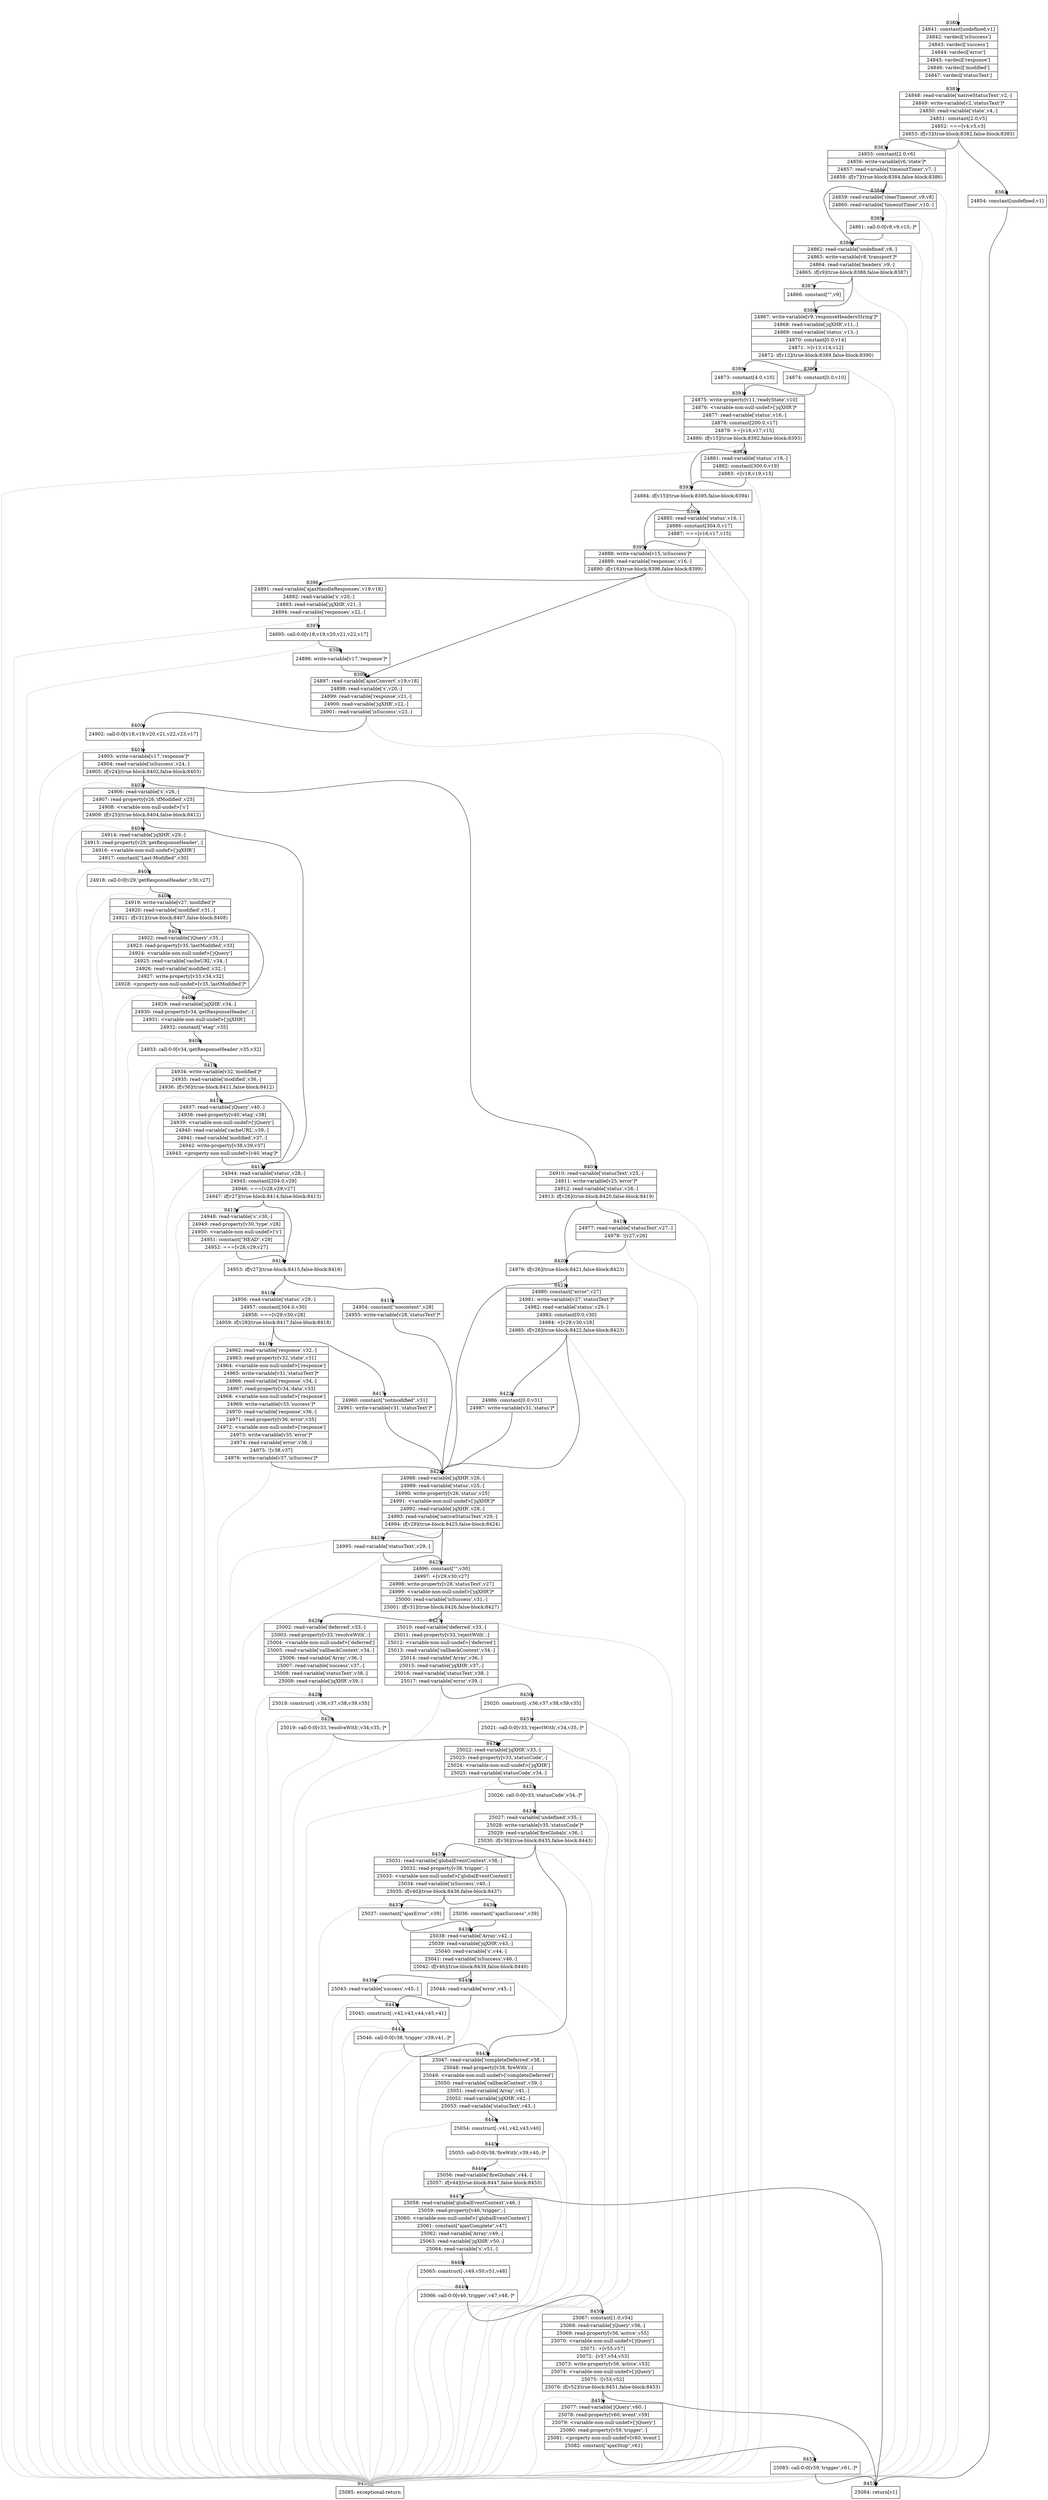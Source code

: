 digraph {
rankdir="TD"
BB_entry522[shape=none,label=""];
BB_entry522 -> BB8380 [tailport=s, headport=n, headlabel="    8380"]
BB8380 [shape=record label="{24841: constant[undefined,v1]|24842: vardecl['isSuccess']|24843: vardecl['success']|24844: vardecl['error']|24845: vardecl['response']|24846: vardecl['modified']|24847: vardecl['statusText']}" ] 
BB8380 -> BB8381 [tailport=s, headport=n, headlabel="      8381"]
BB8381 [shape=record label="{24848: read-variable['nativeStatusText',v2,-]|24849: write-variable[v2,'statusText']*|24850: read-variable['state',v4,-]|24851: constant[2.0,v5]|24852: ===[v4,v5,v3]|24853: if[v3](true-block:8382,false-block:8383)}" ] 
BB8381 -> BB8382 [tailport=s, headport=n, headlabel="      8382"]
BB8381 -> BB8383 [tailport=s, headport=n, headlabel="      8383"]
BB8381 -> BB8454 [tailport=s, headport=n, color=gray, headlabel="      8454"]
BB8382 [shape=record label="{24854: constant[undefined,v1]}" ] 
BB8382 -> BB8453 [tailport=s, headport=n, headlabel="      8453"]
BB8383 [shape=record label="{24855: constant[2.0,v6]|24856: write-variable[v6,'state']*|24857: read-variable['timeoutTimer',v7,-]|24858: if[v7](true-block:8384,false-block:8386)}" ] 
BB8383 -> BB8384 [tailport=s, headport=n, headlabel="      8384"]
BB8383 -> BB8386 [tailport=s, headport=n, headlabel="      8386"]
BB8383 -> BB8454 [tailport=s, headport=n, color=gray]
BB8384 [shape=record label="{24859: read-variable['clearTimeout',v9,v8]|24860: read-variable['timeoutTimer',v10,-]}" ] 
BB8384 -> BB8385 [tailport=s, headport=n, headlabel="      8385"]
BB8384 -> BB8454 [tailport=s, headport=n, color=gray]
BB8385 [shape=record label="{24861: call-0:0[v8,v9,v10,-]*}" ] 
BB8385 -> BB8386 [tailport=s, headport=n]
BB8385 -> BB8454 [tailport=s, headport=n, color=gray]
BB8386 [shape=record label="{24862: read-variable['undefined',v8,-]|24863: write-variable[v8,'transport']*|24864: read-variable['headers',v9,-]|24865: if[v9](true-block:8388,false-block:8387)}" ] 
BB8386 -> BB8388 [tailport=s, headport=n, headlabel="      8388"]
BB8386 -> BB8387 [tailport=s, headport=n, headlabel="      8387"]
BB8386 -> BB8454 [tailport=s, headport=n, color=gray]
BB8387 [shape=record label="{24866: constant[\"\",v9]}" ] 
BB8387 -> BB8388 [tailport=s, headport=n]
BB8388 [shape=record label="{24867: write-variable[v9,'responseHeadersString']*|24868: read-variable['jqXHR',v11,-]|24869: read-variable['status',v13,-]|24870: constant[0.0,v14]|24871: \>[v13,v14,v12]|24872: if[v12](true-block:8389,false-block:8390)}" ] 
BB8388 -> BB8389 [tailport=s, headport=n, headlabel="      8389"]
BB8388 -> BB8390 [tailport=s, headport=n, headlabel="      8390"]
BB8388 -> BB8454 [tailport=s, headport=n, color=gray]
BB8389 [shape=record label="{24873: constant[4.0,v10]}" ] 
BB8389 -> BB8391 [tailport=s, headport=n, headlabel="      8391"]
BB8390 [shape=record label="{24874: constant[0.0,v10]}" ] 
BB8390 -> BB8391 [tailport=s, headport=n]
BB8391 [shape=record label="{24875: write-property[v11,'readyState',v10]|24876: \<variable-non-null-undef\>['jqXHR']*|24877: read-variable['status',v16,-]|24878: constant[200.0,v17]|24879: \>=[v16,v17,v15]|24880: if[v15](true-block:8392,false-block:8393)}" ] 
BB8391 -> BB8393 [tailport=s, headport=n, headlabel="      8393"]
BB8391 -> BB8392 [tailport=s, headport=n, headlabel="      8392"]
BB8391 -> BB8454 [tailport=s, headport=n, color=gray]
BB8392 [shape=record label="{24881: read-variable['status',v18,-]|24882: constant[300.0,v19]|24883: \<[v18,v19,v15]}" ] 
BB8392 -> BB8393 [tailport=s, headport=n]
BB8392 -> BB8454 [tailport=s, headport=n, color=gray]
BB8393 [shape=record label="{24884: if[v15](true-block:8395,false-block:8394)}" ] 
BB8393 -> BB8395 [tailport=s, headport=n, headlabel="      8395"]
BB8393 -> BB8394 [tailport=s, headport=n, headlabel="      8394"]
BB8394 [shape=record label="{24885: read-variable['status',v16,-]|24886: constant[304.0,v17]|24887: ===[v16,v17,v15]}" ] 
BB8394 -> BB8395 [tailport=s, headport=n]
BB8394 -> BB8454 [tailport=s, headport=n, color=gray]
BB8395 [shape=record label="{24888: write-variable[v15,'isSuccess']*|24889: read-variable['responses',v16,-]|24890: if[v16](true-block:8396,false-block:8399)}" ] 
BB8395 -> BB8396 [tailport=s, headport=n, headlabel="      8396"]
BB8395 -> BB8399 [tailport=s, headport=n, headlabel="      8399"]
BB8395 -> BB8454 [tailport=s, headport=n, color=gray]
BB8396 [shape=record label="{24891: read-variable['ajaxHandleResponses',v19,v18]|24892: read-variable['s',v20,-]|24893: read-variable['jqXHR',v21,-]|24894: read-variable['responses',v22,-]}" ] 
BB8396 -> BB8397 [tailport=s, headport=n, headlabel="      8397"]
BB8396 -> BB8454 [tailport=s, headport=n, color=gray]
BB8397 [shape=record label="{24895: call-0:0[v18,v19,v20,v21,v22,v17]}" ] 
BB8397 -> BB8398 [tailport=s, headport=n, headlabel="      8398"]
BB8397 -> BB8454 [tailport=s, headport=n, color=gray]
BB8398 [shape=record label="{24896: write-variable[v17,'response']*}" ] 
BB8398 -> BB8399 [tailport=s, headport=n]
BB8399 [shape=record label="{24897: read-variable['ajaxConvert',v19,v18]|24898: read-variable['s',v20,-]|24899: read-variable['response',v21,-]|24900: read-variable['jqXHR',v22,-]|24901: read-variable['isSuccess',v23,-]}" ] 
BB8399 -> BB8400 [tailport=s, headport=n, headlabel="      8400"]
BB8399 -> BB8454 [tailport=s, headport=n, color=gray]
BB8400 [shape=record label="{24902: call-0:0[v18,v19,v20,v21,v22,v23,v17]}" ] 
BB8400 -> BB8401 [tailport=s, headport=n, headlabel="      8401"]
BB8400 -> BB8454 [tailport=s, headport=n, color=gray]
BB8401 [shape=record label="{24903: write-variable[v17,'response']*|24904: read-variable['isSuccess',v24,-]|24905: if[v24](true-block:8402,false-block:8403)}" ] 
BB8401 -> BB8402 [tailport=s, headport=n, headlabel="      8402"]
BB8401 -> BB8403 [tailport=s, headport=n, headlabel="      8403"]
BB8401 -> BB8454 [tailport=s, headport=n, color=gray]
BB8402 [shape=record label="{24906: read-variable['s',v26,-]|24907: read-property[v26,'ifModified',v25]|24908: \<variable-non-null-undef\>['s']|24909: if[v25](true-block:8404,false-block:8412)}" ] 
BB8402 -> BB8404 [tailport=s, headport=n, headlabel="      8404"]
BB8402 -> BB8412 [tailport=s, headport=n, headlabel="      8412"]
BB8402 -> BB8454 [tailport=s, headport=n, color=gray]
BB8403 [shape=record label="{24910: read-variable['statusText',v25,-]|24911: write-variable[v25,'error']*|24912: read-variable['status',v26,-]|24913: if[v26](true-block:8420,false-block:8419)}" ] 
BB8403 -> BB8420 [tailport=s, headport=n, headlabel="      8420"]
BB8403 -> BB8419 [tailport=s, headport=n, headlabel="      8419"]
BB8403 -> BB8454 [tailport=s, headport=n, color=gray]
BB8404 [shape=record label="{24914: read-variable['jqXHR',v29,-]|24915: read-property[v29,'getResponseHeader',-]|24916: \<variable-non-null-undef\>['jqXHR']|24917: constant[\"Last-Modified\",v30]}" ] 
BB8404 -> BB8405 [tailport=s, headport=n, headlabel="      8405"]
BB8404 -> BB8454 [tailport=s, headport=n, color=gray]
BB8405 [shape=record label="{24918: call-0:0[v29,'getResponseHeader',v30,v27]}" ] 
BB8405 -> BB8406 [tailport=s, headport=n, headlabel="      8406"]
BB8405 -> BB8454 [tailport=s, headport=n, color=gray]
BB8406 [shape=record label="{24919: write-variable[v27,'modified']*|24920: read-variable['modified',v31,-]|24921: if[v31](true-block:8407,false-block:8408)}" ] 
BB8406 -> BB8407 [tailport=s, headport=n, headlabel="      8407"]
BB8406 -> BB8408 [tailport=s, headport=n, headlabel="      8408"]
BB8406 -> BB8454 [tailport=s, headport=n, color=gray]
BB8407 [shape=record label="{24922: read-variable['jQuery',v35,-]|24923: read-property[v35,'lastModified',v33]|24924: \<variable-non-null-undef\>['jQuery']|24925: read-variable['cacheURL',v34,-]|24926: read-variable['modified',v32,-]|24927: write-property[v33,v34,v32]|24928: \<property-non-null-undef\>[v35,'lastModified']*}" ] 
BB8407 -> BB8408 [tailport=s, headport=n]
BB8407 -> BB8454 [tailport=s, headport=n, color=gray]
BB8408 [shape=record label="{24929: read-variable['jqXHR',v34,-]|24930: read-property[v34,'getResponseHeader',-]|24931: \<variable-non-null-undef\>['jqXHR']|24932: constant[\"etag\",v35]}" ] 
BB8408 -> BB8409 [tailport=s, headport=n, headlabel="      8409"]
BB8408 -> BB8454 [tailport=s, headport=n, color=gray]
BB8409 [shape=record label="{24933: call-0:0[v34,'getResponseHeader',v35,v32]}" ] 
BB8409 -> BB8410 [tailport=s, headport=n, headlabel="      8410"]
BB8409 -> BB8454 [tailport=s, headport=n, color=gray]
BB8410 [shape=record label="{24934: write-variable[v32,'modified']*|24935: read-variable['modified',v36,-]|24936: if[v36](true-block:8411,false-block:8412)}" ] 
BB8410 -> BB8411 [tailport=s, headport=n, headlabel="      8411"]
BB8410 -> BB8412 [tailport=s, headport=n]
BB8410 -> BB8454 [tailport=s, headport=n, color=gray]
BB8411 [shape=record label="{24937: read-variable['jQuery',v40,-]|24938: read-property[v40,'etag',v38]|24939: \<variable-non-null-undef\>['jQuery']|24940: read-variable['cacheURL',v39,-]|24941: read-variable['modified',v37,-]|24942: write-property[v38,v39,v37]|24943: \<property-non-null-undef\>[v40,'etag']*}" ] 
BB8411 -> BB8412 [tailport=s, headport=n]
BB8411 -> BB8454 [tailport=s, headport=n, color=gray]
BB8412 [shape=record label="{24944: read-variable['status',v28,-]|24945: constant[204.0,v29]|24946: ===[v28,v29,v27]|24947: if[v27](true-block:8414,false-block:8413)}" ] 
BB8412 -> BB8414 [tailport=s, headport=n, headlabel="      8414"]
BB8412 -> BB8413 [tailport=s, headport=n, headlabel="      8413"]
BB8412 -> BB8454 [tailport=s, headport=n, color=gray]
BB8413 [shape=record label="{24948: read-variable['s',v30,-]|24949: read-property[v30,'type',v28]|24950: \<variable-non-null-undef\>['s']|24951: constant[\"HEAD\",v29]|24952: ===[v28,v29,v27]}" ] 
BB8413 -> BB8414 [tailport=s, headport=n]
BB8413 -> BB8454 [tailport=s, headport=n, color=gray]
BB8414 [shape=record label="{24953: if[v27](true-block:8415,false-block:8416)}" ] 
BB8414 -> BB8415 [tailport=s, headport=n, headlabel="      8415"]
BB8414 -> BB8416 [tailport=s, headport=n, headlabel="      8416"]
BB8415 [shape=record label="{24954: constant[\"nocontent\",v28]|24955: write-variable[v28,'statusText']*}" ] 
BB8415 -> BB8423 [tailport=s, headport=n, headlabel="      8423"]
BB8416 [shape=record label="{24956: read-variable['status',v29,-]|24957: constant[304.0,v30]|24958: ===[v29,v30,v28]|24959: if[v28](true-block:8417,false-block:8418)}" ] 
BB8416 -> BB8417 [tailport=s, headport=n, headlabel="      8417"]
BB8416 -> BB8418 [tailport=s, headport=n, headlabel="      8418"]
BB8416 -> BB8454 [tailport=s, headport=n, color=gray]
BB8417 [shape=record label="{24960: constant[\"notmodified\",v31]|24961: write-variable[v31,'statusText']*}" ] 
BB8417 -> BB8423 [tailport=s, headport=n]
BB8418 [shape=record label="{24962: read-variable['response',v32,-]|24963: read-property[v32,'state',v31]|24964: \<variable-non-null-undef\>['response']|24965: write-variable[v31,'statusText']*|24966: read-variable['response',v34,-]|24967: read-property[v34,'data',v33]|24968: \<variable-non-null-undef\>['response']|24969: write-variable[v33,'success']*|24970: read-variable['response',v36,-]|24971: read-property[v36,'error',v35]|24972: \<variable-non-null-undef\>['response']|24973: write-variable[v35,'error']*|24974: read-variable['error',v38,-]|24975: ![v38,v37]|24976: write-variable[v37,'isSuccess']*}" ] 
BB8418 -> BB8423 [tailport=s, headport=n]
BB8418 -> BB8454 [tailport=s, headport=n, color=gray]
BB8419 [shape=record label="{24977: read-variable['statusText',v27,-]|24978: ![v27,v26]}" ] 
BB8419 -> BB8420 [tailport=s, headport=n]
BB8419 -> BB8454 [tailport=s, headport=n, color=gray]
BB8420 [shape=record label="{24979: if[v26](true-block:8421,false-block:8423)}" ] 
BB8420 -> BB8421 [tailport=s, headport=n, headlabel="      8421"]
BB8420 -> BB8423 [tailport=s, headport=n]
BB8421 [shape=record label="{24980: constant[\"error\",v27]|24981: write-variable[v27,'statusText']*|24982: read-variable['status',v29,-]|24983: constant[0.0,v30]|24984: \<[v29,v30,v28]|24985: if[v28](true-block:8422,false-block:8423)}" ] 
BB8421 -> BB8422 [tailport=s, headport=n, headlabel="      8422"]
BB8421 -> BB8423 [tailport=s, headport=n]
BB8421 -> BB8454 [tailport=s, headport=n, color=gray]
BB8422 [shape=record label="{24986: constant[0.0,v31]|24987: write-variable[v31,'status']*}" ] 
BB8422 -> BB8423 [tailport=s, headport=n]
BB8423 [shape=record label="{24988: read-variable['jqXHR',v26,-]|24989: read-variable['status',v25,-]|24990: write-property[v26,'status',v25]|24991: \<variable-non-null-undef\>['jqXHR']*|24992: read-variable['jqXHR',v28,-]|24993: read-variable['nativeStatusText',v29,-]|24994: if[v29](true-block:8425,false-block:8424)}" ] 
BB8423 -> BB8425 [tailport=s, headport=n, headlabel="      8425"]
BB8423 -> BB8424 [tailport=s, headport=n, headlabel="      8424"]
BB8423 -> BB8454 [tailport=s, headport=n, color=gray]
BB8424 [shape=record label="{24995: read-variable['statusText',v29,-]}" ] 
BB8424 -> BB8425 [tailport=s, headport=n]
BB8424 -> BB8454 [tailport=s, headport=n, color=gray]
BB8425 [shape=record label="{24996: constant[\"\",v30]|24997: +[v29,v30,v27]|24998: write-property[v28,'statusText',v27]|24999: \<variable-non-null-undef\>['jqXHR']*|25000: read-variable['isSuccess',v31,-]|25001: if[v31](true-block:8426,false-block:8427)}" ] 
BB8425 -> BB8426 [tailport=s, headport=n, headlabel="      8426"]
BB8425 -> BB8427 [tailport=s, headport=n, headlabel="      8427"]
BB8425 -> BB8454 [tailport=s, headport=n, color=gray]
BB8426 [shape=record label="{25002: read-variable['deferred',v33,-]|25003: read-property[v33,'resolveWith',-]|25004: \<variable-non-null-undef\>['deferred']|25005: read-variable['callbackContext',v34,-]|25006: read-variable['Array',v36,-]|25007: read-variable['success',v37,-]|25008: read-variable['statusText',v38,-]|25009: read-variable['jqXHR',v39,-]}" ] 
BB8426 -> BB8428 [tailport=s, headport=n, headlabel="      8428"]
BB8426 -> BB8454 [tailport=s, headport=n, color=gray]
BB8427 [shape=record label="{25010: read-variable['deferred',v33,-]|25011: read-property[v33,'rejectWith',-]|25012: \<variable-non-null-undef\>['deferred']|25013: read-variable['callbackContext',v34,-]|25014: read-variable['Array',v36,-]|25015: read-variable['jqXHR',v37,-]|25016: read-variable['statusText',v38,-]|25017: read-variable['error',v39,-]}" ] 
BB8427 -> BB8430 [tailport=s, headport=n, headlabel="      8430"]
BB8427 -> BB8454 [tailport=s, headport=n, color=gray]
BB8428 [shape=record label="{25018: construct[-,v36,v37,v38,v39,v35]}" ] 
BB8428 -> BB8429 [tailport=s, headport=n, headlabel="      8429"]
BB8428 -> BB8454 [tailport=s, headport=n, color=gray]
BB8429 [shape=record label="{25019: call-0:0[v33,'resolveWith',v34,v35,-]*}" ] 
BB8429 -> BB8432 [tailport=s, headport=n, headlabel="      8432"]
BB8429 -> BB8454 [tailport=s, headport=n, color=gray]
BB8430 [shape=record label="{25020: construct[-,v36,v37,v38,v39,v35]}" ] 
BB8430 -> BB8431 [tailport=s, headport=n, headlabel="      8431"]
BB8430 -> BB8454 [tailport=s, headport=n, color=gray]
BB8431 [shape=record label="{25021: call-0:0[v33,'rejectWith',v34,v35,-]*}" ] 
BB8431 -> BB8432 [tailport=s, headport=n]
BB8431 -> BB8454 [tailport=s, headport=n, color=gray]
BB8432 [shape=record label="{25022: read-variable['jqXHR',v33,-]|25023: read-property[v33,'statusCode',-]|25024: \<variable-non-null-undef\>['jqXHR']|25025: read-variable['statusCode',v34,-]}" ] 
BB8432 -> BB8433 [tailport=s, headport=n, headlabel="      8433"]
BB8432 -> BB8454 [tailport=s, headport=n, color=gray]
BB8433 [shape=record label="{25026: call-0:0[v33,'statusCode',v34,-]*}" ] 
BB8433 -> BB8434 [tailport=s, headport=n, headlabel="      8434"]
BB8433 -> BB8454 [tailport=s, headport=n, color=gray]
BB8434 [shape=record label="{25027: read-variable['undefined',v35,-]|25028: write-variable[v35,'statusCode']*|25029: read-variable['fireGlobals',v36,-]|25030: if[v36](true-block:8435,false-block:8443)}" ] 
BB8434 -> BB8435 [tailport=s, headport=n, headlabel="      8435"]
BB8434 -> BB8443 [tailport=s, headport=n, headlabel="      8443"]
BB8434 -> BB8454 [tailport=s, headport=n, color=gray]
BB8435 [shape=record label="{25031: read-variable['globalEventContext',v38,-]|25032: read-property[v38,'trigger',-]|25033: \<variable-non-null-undef\>['globalEventContext']|25034: read-variable['isSuccess',v40,-]|25035: if[v40](true-block:8436,false-block:8437)}" ] 
BB8435 -> BB8436 [tailport=s, headport=n, headlabel="      8436"]
BB8435 -> BB8437 [tailport=s, headport=n, headlabel="      8437"]
BB8435 -> BB8454 [tailport=s, headport=n, color=gray]
BB8436 [shape=record label="{25036: constant[\"ajaxSuccess\",v39]}" ] 
BB8436 -> BB8438 [tailport=s, headport=n, headlabel="      8438"]
BB8437 [shape=record label="{25037: constant[\"ajaxError\",v39]}" ] 
BB8437 -> BB8438 [tailport=s, headport=n]
BB8438 [shape=record label="{25038: read-variable['Array',v42,-]|25039: read-variable['jqXHR',v43,-]|25040: read-variable['s',v44,-]|25041: read-variable['isSuccess',v46,-]|25042: if[v46](true-block:8439,false-block:8440)}" ] 
BB8438 -> BB8439 [tailport=s, headport=n, headlabel="      8439"]
BB8438 -> BB8440 [tailport=s, headport=n, headlabel="      8440"]
BB8438 -> BB8454 [tailport=s, headport=n, color=gray]
BB8439 [shape=record label="{25043: read-variable['success',v45,-]}" ] 
BB8439 -> BB8441 [tailport=s, headport=n, headlabel="      8441"]
BB8439 -> BB8454 [tailport=s, headport=n, color=gray]
BB8440 [shape=record label="{25044: read-variable['error',v45,-]}" ] 
BB8440 -> BB8441 [tailport=s, headport=n]
BB8440 -> BB8454 [tailport=s, headport=n, color=gray]
BB8441 [shape=record label="{25045: construct[-,v42,v43,v44,v45,v41]}" ] 
BB8441 -> BB8442 [tailport=s, headport=n, headlabel="      8442"]
BB8441 -> BB8454 [tailport=s, headport=n, color=gray]
BB8442 [shape=record label="{25046: call-0:0[v38,'trigger',v39,v41,-]*}" ] 
BB8442 -> BB8443 [tailport=s, headport=n]
BB8442 -> BB8454 [tailport=s, headport=n, color=gray]
BB8443 [shape=record label="{25047: read-variable['completeDeferred',v38,-]|25048: read-property[v38,'fireWith',-]|25049: \<variable-non-null-undef\>['completeDeferred']|25050: read-variable['callbackContext',v39,-]|25051: read-variable['Array',v41,-]|25052: read-variable['jqXHR',v42,-]|25053: read-variable['statusText',v43,-]}" ] 
BB8443 -> BB8444 [tailport=s, headport=n, headlabel="      8444"]
BB8443 -> BB8454 [tailport=s, headport=n, color=gray]
BB8444 [shape=record label="{25054: construct[-,v41,v42,v43,v40]}" ] 
BB8444 -> BB8445 [tailport=s, headport=n, headlabel="      8445"]
BB8444 -> BB8454 [tailport=s, headport=n, color=gray]
BB8445 [shape=record label="{25055: call-0:0[v38,'fireWith',v39,v40,-]*}" ] 
BB8445 -> BB8446 [tailport=s, headport=n, headlabel="      8446"]
BB8445 -> BB8454 [tailport=s, headport=n, color=gray]
BB8446 [shape=record label="{25056: read-variable['fireGlobals',v44,-]|25057: if[v44](true-block:8447,false-block:8453)}" ] 
BB8446 -> BB8447 [tailport=s, headport=n, headlabel="      8447"]
BB8446 -> BB8453 [tailport=s, headport=n]
BB8446 -> BB8454 [tailport=s, headport=n, color=gray]
BB8447 [shape=record label="{25058: read-variable['globalEventContext',v46,-]|25059: read-property[v46,'trigger',-]|25060: \<variable-non-null-undef\>['globalEventContext']|25061: constant[\"ajaxComplete\",v47]|25062: read-variable['Array',v49,-]|25063: read-variable['jqXHR',v50,-]|25064: read-variable['s',v51,-]}" ] 
BB8447 -> BB8448 [tailport=s, headport=n, headlabel="      8448"]
BB8447 -> BB8454 [tailport=s, headport=n, color=gray]
BB8448 [shape=record label="{25065: construct[-,v49,v50,v51,v48]}" ] 
BB8448 -> BB8449 [tailport=s, headport=n, headlabel="      8449"]
BB8448 -> BB8454 [tailport=s, headport=n, color=gray]
BB8449 [shape=record label="{25066: call-0:0[v46,'trigger',v47,v48,-]*}" ] 
BB8449 -> BB8450 [tailport=s, headport=n, headlabel="      8450"]
BB8449 -> BB8454 [tailport=s, headport=n, color=gray]
BB8450 [shape=record label="{25067: constant[1.0,v54]|25068: read-variable['jQuery',v56,-]|25069: read-property[v56,'active',v55]|25070: \<variable-non-null-undef\>['jQuery']|25071: +[v55,v57]|25072: -[v57,v54,v53]|25073: write-property[v56,'active',v53]|25074: \<variable-non-null-undef\>['jQuery']|25075: ![v53,v52]|25076: if[v52](true-block:8451,false-block:8453)}" ] 
BB8450 -> BB8451 [tailport=s, headport=n, headlabel="      8451"]
BB8450 -> BB8453 [tailport=s, headport=n]
BB8450 -> BB8454 [tailport=s, headport=n, color=gray]
BB8451 [shape=record label="{25077: read-variable['jQuery',v60,-]|25078: read-property[v60,'event',v59]|25079: \<variable-non-null-undef\>['jQuery']|25080: read-property[v59,'trigger',-]|25081: \<property-non-null-undef\>[v60,'event']|25082: constant[\"ajaxStop\",v61]}" ] 
BB8451 -> BB8452 [tailport=s, headport=n, headlabel="      8452"]
BB8451 -> BB8454 [tailport=s, headport=n, color=gray]
BB8452 [shape=record label="{25083: call-0:0[v59,'trigger',v61,-]*}" ] 
BB8452 -> BB8453 [tailport=s, headport=n]
BB8452 -> BB8454 [tailport=s, headport=n, color=gray]
BB8453 [shape=record label="{25084: return[v1]}" ] 
BB8454 [shape=record label="{25085: exceptional-return}" ] 
}
